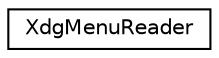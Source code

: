 digraph G
{
  edge [fontname="Helvetica",fontsize="10",labelfontname="Helvetica",labelfontsize="10"];
  node [fontname="Helvetica",fontsize="10",shape=record];
  rankdir=LR;
  Node1 [label="XdgMenuReader",height=0.2,width=0.4,color="black", fillcolor="white", style="filled",URL="$classXdgMenuReader.html"];
}
